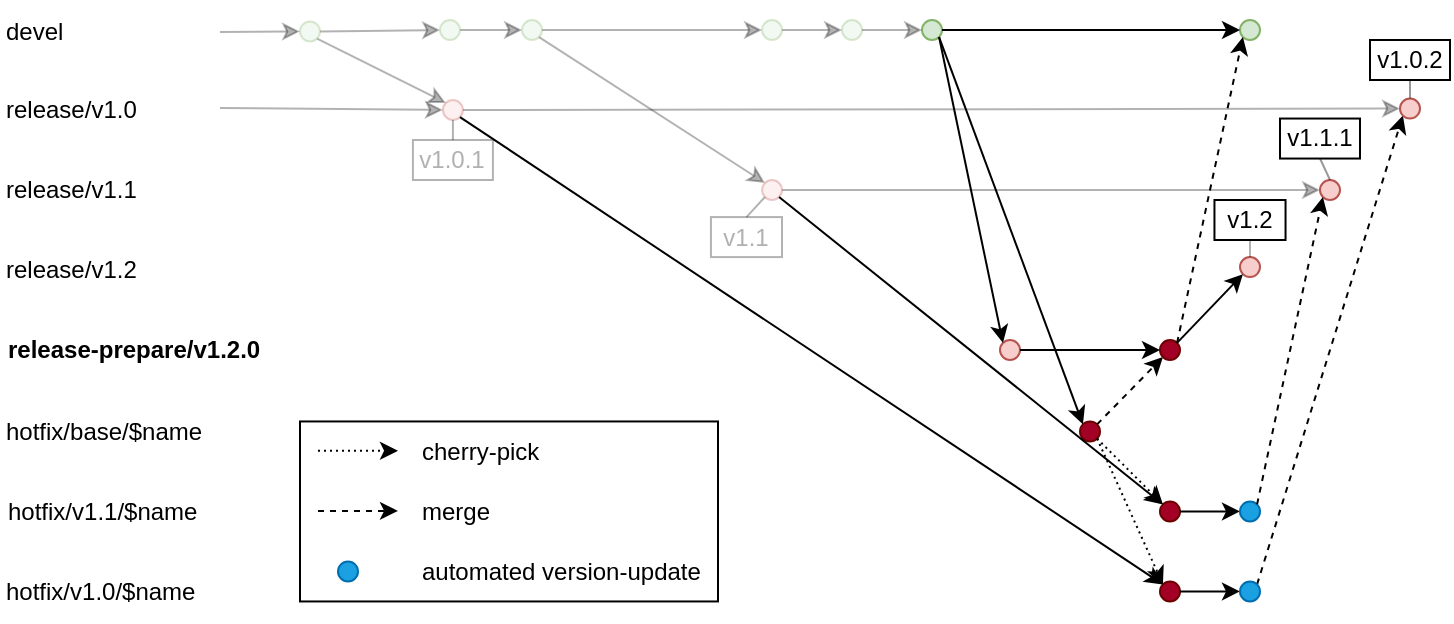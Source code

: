 <mxfile version="23.1.2" type="device">
  <diagram name="Page-1" id="dLwhz5DVbyxE5WvvUJUZ">
    <mxGraphModel dx="1606" dy="438" grid="1" gridSize="10" guides="1" tooltips="1" connect="1" arrows="1" fold="1" page="1" pageScale="1" pageWidth="827" pageHeight="1169" math="0" shadow="0">
      <root>
        <mxCell id="0" />
        <mxCell id="1" parent="0" />
        <mxCell id="K-GoSivaRkq_Ob8d4XmJ-97" value="" style="rounded=0;whiteSpace=wrap;html=1;fillColor=none;" parent="1" vertex="1">
          <mxGeometry y="520.73" width="209" height="90" as="geometry" />
        </mxCell>
        <mxCell id="K-GoSivaRkq_Ob8d4XmJ-8" value="&lt;div&gt;devel&lt;/div&gt;" style="text;html=1;strokeColor=none;fillColor=none;align=left;verticalAlign=middle;whiteSpace=wrap;rounded=0;" parent="1" vertex="1">
          <mxGeometry x="-149.46" y="310.73" width="60" height="30" as="geometry" />
        </mxCell>
        <mxCell id="K-GoSivaRkq_Ob8d4XmJ-9" value="release/v1.0" style="text;html=1;strokeColor=none;fillColor=none;align=left;verticalAlign=middle;whiteSpace=wrap;rounded=0;" parent="1" vertex="1">
          <mxGeometry x="-149.46" y="350" width="70" height="30" as="geometry" />
        </mxCell>
        <mxCell id="K-GoSivaRkq_Ob8d4XmJ-10" value="" style="endArrow=classic;html=1;rounded=0;exitX=1;exitY=0.5;exitDx=0;exitDy=0;opacity=30;endFill=1;entryX=0;entryY=0.5;entryDx=0;entryDy=0;" parent="1" source="K-GoSivaRkq_Ob8d4XmJ-17" target="K-GoSivaRkq_Ob8d4XmJ-81" edge="1">
          <mxGeometry width="50" height="50" relative="1" as="geometry">
            <mxPoint y="364.1" as="sourcePoint" />
            <mxPoint x="311" y="364.27" as="targetPoint" />
          </mxGeometry>
        </mxCell>
        <mxCell id="K-GoSivaRkq_Ob8d4XmJ-12" value="" style="endArrow=classic;html=1;rounded=0;entryX=0;entryY=0.5;entryDx=0;entryDy=0;exitX=1;exitY=0.5;exitDx=0;exitDy=0;textOpacity=30;opacity=30;" parent="1" source="K-GoSivaRkq_Ob8d4XmJ-56" target="K-GoSivaRkq_Ob8d4XmJ-14" edge="1">
          <mxGeometry width="50" height="50" relative="1" as="geometry">
            <mxPoint x="1" y="325" as="sourcePoint" />
            <mxPoint x="-49" y="325" as="targetPoint" />
          </mxGeometry>
        </mxCell>
        <mxCell id="K-GoSivaRkq_Ob8d4XmJ-13" value="" style="edgeStyle=orthogonalEdgeStyle;rounded=0;orthogonalLoop=1;jettySize=auto;html=1;textOpacity=30;opacity=30;" parent="1" source="K-GoSivaRkq_Ob8d4XmJ-14" target="K-GoSivaRkq_Ob8d4XmJ-35" edge="1">
          <mxGeometry relative="1" as="geometry" />
        </mxCell>
        <mxCell id="K-GoSivaRkq_Ob8d4XmJ-14" value="" style="ellipse;whiteSpace=wrap;html=1;aspect=fixed;fillColor=#d5e8d4;strokeColor=#82b366;textOpacity=30;opacity=30;" parent="1" vertex="1">
          <mxGeometry x="70" y="320" width="10" height="10" as="geometry" />
        </mxCell>
        <mxCell id="K-GoSivaRkq_Ob8d4XmJ-16" value="" style="endArrow=classic;html=1;rounded=0;endFill=1;textOpacity=30;opacity=30;" parent="1" target="K-GoSivaRkq_Ob8d4XmJ-17" edge="1">
          <mxGeometry width="50" height="50" relative="1" as="geometry">
            <mxPoint x="-40" y="364" as="sourcePoint" />
            <mxPoint x="31" y="364.27" as="targetPoint" />
          </mxGeometry>
        </mxCell>
        <mxCell id="K-GoSivaRkq_Ob8d4XmJ-17" value="" style="ellipse;whiteSpace=wrap;html=1;aspect=fixed;fillColor=#f8cecc;strokeColor=#b85450;textOpacity=30;opacity=30;" parent="1" vertex="1">
          <mxGeometry x="71.46" y="360" width="10" height="10" as="geometry" />
        </mxCell>
        <mxCell id="K-GoSivaRkq_Ob8d4XmJ-18" value="" style="endArrow=classic;html=1;rounded=0;entryX=0;entryY=0;entryDx=0;entryDy=0;exitX=1;exitY=1;exitDx=0;exitDy=0;textOpacity=30;opacity=30;" parent="1" source="K-GoSivaRkq_Ob8d4XmJ-56" target="K-GoSivaRkq_Ob8d4XmJ-17" edge="1">
          <mxGeometry width="50" height="50" relative="1" as="geometry">
            <mxPoint y="330" as="sourcePoint" />
            <mxPoint x="31.46" y="360.73" as="targetPoint" />
          </mxGeometry>
        </mxCell>
        <mxCell id="K-GoSivaRkq_Ob8d4XmJ-19" value="v1.0.1" style="rounded=0;whiteSpace=wrap;html=1;opacity=30;textOpacity=30;" parent="1" vertex="1">
          <mxGeometry x="56.46" y="380" width="40" height="20" as="geometry" />
        </mxCell>
        <mxCell id="K-GoSivaRkq_Ob8d4XmJ-20" value="" style="endArrow=none;html=1;rounded=0;exitX=0.5;exitY=1;exitDx=0;exitDy=0;opacity=30;textOpacity=30;" parent="1" edge="1">
          <mxGeometry width="50" height="50" relative="1" as="geometry">
            <mxPoint x="76.46" y="370" as="sourcePoint" />
            <mxPoint x="76.46" y="380" as="targetPoint" />
          </mxGeometry>
        </mxCell>
        <mxCell id="K-GoSivaRkq_Ob8d4XmJ-21" value="hotfix/base/$name" style="text;html=1;strokeColor=none;fillColor=none;align=left;verticalAlign=middle;whiteSpace=wrap;rounded=0;" parent="1" vertex="1">
          <mxGeometry x="-149.46" y="510.73" width="229.46" height="30" as="geometry" />
        </mxCell>
        <mxCell id="K-GoSivaRkq_Ob8d4XmJ-24" value="" style="ellipse;whiteSpace=wrap;html=1;aspect=fixed;fillColor=#d5e8d4;strokeColor=#82b366;textOpacity=30;opacity=30;" parent="1" vertex="1">
          <mxGeometry x="271" y="320" width="10" height="10" as="geometry" />
        </mxCell>
        <mxCell id="K-GoSivaRkq_Ob8d4XmJ-25" value="" style="endArrow=classic;html=1;rounded=0;exitX=1;exitY=0.5;exitDx=0;exitDy=0;entryX=0;entryY=0.5;entryDx=0;entryDy=0;textOpacity=30;opacity=30;" parent="1" target="K-GoSivaRkq_Ob8d4XmJ-24" edge="1">
          <mxGeometry width="50" height="50" relative="1" as="geometry">
            <mxPoint x="241" y="325" as="sourcePoint" />
            <mxPoint x="591" y="631" as="targetPoint" />
          </mxGeometry>
        </mxCell>
        <mxCell id="K-GoSivaRkq_Ob8d4XmJ-26" value="" style="endArrow=classic;html=1;rounded=0;exitX=1;exitY=0.5;exitDx=0;exitDy=0;endFill=1;entryX=0;entryY=0.5;entryDx=0;entryDy=0;opacity=30;" parent="1" source="K-GoSivaRkq_Ob8d4XmJ-29" target="K-GoSivaRkq_Ob8d4XmJ-80" edge="1">
          <mxGeometry width="50" height="50" relative="1" as="geometry">
            <mxPoint x="161" y="404.1" as="sourcePoint" />
            <mxPoint x="311.54" y="404.27" as="targetPoint" />
          </mxGeometry>
        </mxCell>
        <mxCell id="K-GoSivaRkq_Ob8d4XmJ-28" value="" style="ellipse;whiteSpace=wrap;html=1;aspect=fixed;fillColor=#d5e8d4;strokeColor=#82b366;textOpacity=30;opacity=30;" parent="1" vertex="1">
          <mxGeometry x="231" y="320" width="10" height="10" as="geometry" />
        </mxCell>
        <mxCell id="K-GoSivaRkq_Ob8d4XmJ-29" value="" style="ellipse;whiteSpace=wrap;html=1;aspect=fixed;fillColor=#f8cecc;strokeColor=#b85450;textOpacity=30;opacity=30;" parent="1" vertex="1">
          <mxGeometry x="231" y="400" width="10" height="10" as="geometry" />
        </mxCell>
        <mxCell id="K-GoSivaRkq_Ob8d4XmJ-31" value="&lt;div&gt;v1.1&lt;/div&gt;" style="rounded=0;whiteSpace=wrap;html=1;opacity=30;textOpacity=30;" parent="1" vertex="1">
          <mxGeometry x="205.46" y="418.54" width="35.54" height="20" as="geometry" />
        </mxCell>
        <mxCell id="K-GoSivaRkq_Ob8d4XmJ-32" value="" style="endArrow=none;html=1;rounded=0;exitX=0;exitY=1;exitDx=0;exitDy=0;opacity=30;entryX=0.5;entryY=0;entryDx=0;entryDy=0;textOpacity=30;" parent="1" source="K-GoSivaRkq_Ob8d4XmJ-29" target="K-GoSivaRkq_Ob8d4XmJ-31" edge="1">
          <mxGeometry width="50" height="50" relative="1" as="geometry">
            <mxPoint x="236" y="410" as="sourcePoint" />
            <mxPoint x="236" y="420" as="targetPoint" />
          </mxGeometry>
        </mxCell>
        <mxCell id="K-GoSivaRkq_Ob8d4XmJ-33" value="release/v1.1" style="text;html=1;strokeColor=none;fillColor=none;align=left;verticalAlign=middle;whiteSpace=wrap;rounded=0;" parent="1" vertex="1">
          <mxGeometry x="-149.46" y="390" width="70" height="30" as="geometry" />
        </mxCell>
        <mxCell id="K-GoSivaRkq_Ob8d4XmJ-34" value="" style="edgeStyle=orthogonalEdgeStyle;rounded=0;orthogonalLoop=1;jettySize=auto;html=1;entryX=0;entryY=0.5;entryDx=0;entryDy=0;textOpacity=30;opacity=30;" parent="1" source="K-GoSivaRkq_Ob8d4XmJ-35" target="K-GoSivaRkq_Ob8d4XmJ-28" edge="1">
          <mxGeometry relative="1" as="geometry" />
        </mxCell>
        <mxCell id="K-GoSivaRkq_Ob8d4XmJ-35" value="" style="ellipse;whiteSpace=wrap;html=1;aspect=fixed;fillColor=#d5e8d4;strokeColor=#82b366;textOpacity=30;opacity=30;" parent="1" vertex="1">
          <mxGeometry x="111" y="320" width="10" height="10" as="geometry" />
        </mxCell>
        <mxCell id="K-GoSivaRkq_Ob8d4XmJ-47" value="" style="endArrow=classic;html=1;rounded=0;entryX=0;entryY=0;entryDx=0;entryDy=0;exitX=1;exitY=1;exitDx=0;exitDy=0;textOpacity=30;opacity=30;" parent="1" source="K-GoSivaRkq_Ob8d4XmJ-35" target="K-GoSivaRkq_Ob8d4XmJ-29" edge="1">
          <mxGeometry width="50" height="50" relative="1" as="geometry">
            <mxPoint x="71" y="530" as="sourcePoint" />
            <mxPoint x="152.464" y="361.464" as="targetPoint" />
          </mxGeometry>
        </mxCell>
        <mxCell id="K-GoSivaRkq_Ob8d4XmJ-51" value="" style="ellipse;whiteSpace=wrap;html=1;aspect=fixed;fillColor=#d5e8d4;strokeColor=#82b366;" parent="1" vertex="1">
          <mxGeometry x="311" y="320" width="10" height="10" as="geometry" />
        </mxCell>
        <mxCell id="K-GoSivaRkq_Ob8d4XmJ-52" value="" style="endArrow=classic;html=1;rounded=0;exitX=1;exitY=0.5;exitDx=0;exitDy=0;entryX=0;entryY=0.5;entryDx=0;entryDy=0;opacity=30;" parent="1" target="K-GoSivaRkq_Ob8d4XmJ-51" edge="1">
          <mxGeometry width="50" height="50" relative="1" as="geometry">
            <mxPoint x="281" y="325" as="sourcePoint" />
            <mxPoint x="631" y="631" as="targetPoint" />
          </mxGeometry>
        </mxCell>
        <mxCell id="K-GoSivaRkq_Ob8d4XmJ-53" value="" style="ellipse;whiteSpace=wrap;html=1;aspect=fixed;fillColor=#a20025;strokeColor=#6F0000;fontColor=#ffffff;" parent="1" vertex="1">
          <mxGeometry x="390" y="520.73" width="10" height="10" as="geometry" />
        </mxCell>
        <mxCell id="K-GoSivaRkq_Ob8d4XmJ-54" value="" style="endArrow=classic;html=1;rounded=0;entryX=0;entryY=0;entryDx=0;entryDy=0;exitX=1;exitY=1;exitDx=0;exitDy=0;" parent="1" source="K-GoSivaRkq_Ob8d4XmJ-51" target="K-GoSivaRkq_Ob8d4XmJ-53" edge="1">
          <mxGeometry width="50" height="50" relative="1" as="geometry">
            <mxPoint x="120" y="330" as="sourcePoint" />
            <mxPoint x="312" y="362" as="targetPoint" />
          </mxGeometry>
        </mxCell>
        <mxCell id="K-GoSivaRkq_Ob8d4XmJ-56" value="" style="ellipse;whiteSpace=wrap;html=1;aspect=fixed;fillColor=#d5e8d4;strokeColor=#82b366;textOpacity=30;opacity=30;" parent="1" vertex="1">
          <mxGeometry y="320.73" width="10" height="10" as="geometry" />
        </mxCell>
        <mxCell id="K-GoSivaRkq_Ob8d4XmJ-57" value="release-prepare/v1.2.0" style="text;html=1;strokeColor=none;fillColor=none;align=left;verticalAlign=middle;whiteSpace=wrap;rounded=0;fontStyle=1" parent="1" vertex="1">
          <mxGeometry x="-148.0" y="470.0" width="229.46" height="30" as="geometry" />
        </mxCell>
        <mxCell id="K-GoSivaRkq_Ob8d4XmJ-58" value="hotfix/v1.1/$name" style="text;html=1;strokeColor=none;fillColor=none;align=left;verticalAlign=middle;whiteSpace=wrap;rounded=0;" parent="1" vertex="1">
          <mxGeometry x="-148.0" y="550.73" width="229.46" height="30" as="geometry" />
        </mxCell>
        <mxCell id="K-GoSivaRkq_Ob8d4XmJ-59" value="hotfix/v1.0/$name" style="text;html=1;strokeColor=none;fillColor=none;align=left;verticalAlign=middle;whiteSpace=wrap;rounded=0;" parent="1" vertex="1">
          <mxGeometry x="-149.46" y="590.73" width="229.46" height="30" as="geometry" />
        </mxCell>
        <mxCell id="K-GoSivaRkq_Ob8d4XmJ-60" value="" style="ellipse;whiteSpace=wrap;html=1;aspect=fixed;fillColor=#f8cecc;strokeColor=#b85450;" parent="1" vertex="1">
          <mxGeometry x="350" y="480.0" width="10" height="10" as="geometry" />
        </mxCell>
        <mxCell id="K-GoSivaRkq_Ob8d4XmJ-62" value="" style="endArrow=classic;html=1;rounded=0;exitX=1;exitY=1;exitDx=0;exitDy=0;entryX=0;entryY=0;entryDx=0;entryDy=0;" parent="1" source="K-GoSivaRkq_Ob8d4XmJ-51" target="K-GoSivaRkq_Ob8d4XmJ-60" edge="1">
          <mxGeometry width="50" height="50" relative="1" as="geometry">
            <mxPoint x="130" y="339" as="sourcePoint" />
            <mxPoint x="400" y="480" as="targetPoint" />
          </mxGeometry>
        </mxCell>
        <mxCell id="K-GoSivaRkq_Ob8d4XmJ-63" value="" style="endArrow=classic;html=1;rounded=0;entryX=0;entryY=1;entryDx=0;entryDy=0;exitX=1;exitY=0;exitDx=0;exitDy=0;dashed=1;" parent="1" source="K-GoSivaRkq_Ob8d4XmJ-53" target="K-GoSivaRkq_Ob8d4XmJ-64" edge="1">
          <mxGeometry width="50" height="50" relative="1" as="geometry">
            <mxPoint x="178" y="389.73" as="sourcePoint" />
            <mxPoint x="290" y="461.73" as="targetPoint" />
          </mxGeometry>
        </mxCell>
        <mxCell id="K-GoSivaRkq_Ob8d4XmJ-64" value="" style="ellipse;whiteSpace=wrap;html=1;aspect=fixed;fillColor=#a20025;strokeColor=#6F0000;fontColor=#ffffff;" parent="1" vertex="1">
          <mxGeometry x="430" y="480.0" width="10" height="10" as="geometry" />
        </mxCell>
        <mxCell id="K-GoSivaRkq_Ob8d4XmJ-65" value="" style="endArrow=classic;html=1;rounded=0;entryX=0;entryY=0.5;entryDx=0;entryDy=0;exitX=1;exitY=0.5;exitDx=0;exitDy=0;" parent="1" source="K-GoSivaRkq_Ob8d4XmJ-60" target="K-GoSivaRkq_Ob8d4XmJ-64" edge="1">
          <mxGeometry width="50" height="50" relative="1" as="geometry">
            <mxPoint x="398" y="457" as="sourcePoint" />
            <mxPoint x="438" y="495" as="targetPoint" />
          </mxGeometry>
        </mxCell>
        <mxCell id="K-GoSivaRkq_Ob8d4XmJ-66" value="" style="ellipse;whiteSpace=wrap;html=1;aspect=fixed;fillColor=#d5e8d4;strokeColor=#82b366;" parent="1" vertex="1">
          <mxGeometry x="470" y="320" width="10" height="10" as="geometry" />
        </mxCell>
        <mxCell id="K-GoSivaRkq_Ob8d4XmJ-67" value="" style="endArrow=classic;html=1;rounded=0;entryX=0;entryY=1;entryDx=0;entryDy=0;exitX=1;exitY=0;exitDx=0;exitDy=0;dashed=1;" parent="1" source="K-GoSivaRkq_Ob8d4XmJ-64" target="K-GoSivaRkq_Ob8d4XmJ-66" edge="1">
          <mxGeometry width="50" height="50" relative="1" as="geometry">
            <mxPoint x="370" y="457" as="sourcePoint" />
            <mxPoint x="410" y="495" as="targetPoint" />
          </mxGeometry>
        </mxCell>
        <mxCell id="K-GoSivaRkq_Ob8d4XmJ-68" value="" style="endArrow=classic;html=1;rounded=0;exitX=1;exitY=0.5;exitDx=0;exitDy=0;entryX=0;entryY=0.5;entryDx=0;entryDy=0;" parent="1" source="K-GoSivaRkq_Ob8d4XmJ-51" target="K-GoSivaRkq_Ob8d4XmJ-66" edge="1">
          <mxGeometry width="50" height="50" relative="1" as="geometry">
            <mxPoint x="291" y="335" as="sourcePoint" />
            <mxPoint x="321" y="335" as="targetPoint" />
          </mxGeometry>
        </mxCell>
        <mxCell id="K-GoSivaRkq_Ob8d4XmJ-69" value="" style="ellipse;whiteSpace=wrap;html=1;aspect=fixed;fillColor=#a20025;strokeColor=#6F0000;fontColor=#ffffff;" parent="1" vertex="1">
          <mxGeometry x="430" y="600.73" width="10" height="10" as="geometry" />
        </mxCell>
        <mxCell id="K-GoSivaRkq_Ob8d4XmJ-70" value="" style="endArrow=classic;html=1;rounded=0;entryX=0;entryY=0;entryDx=0;entryDy=0;exitX=1;exitY=1;exitDx=0;exitDy=0;" parent="1" source="K-GoSivaRkq_Ob8d4XmJ-17" target="K-GoSivaRkq_Ob8d4XmJ-69" edge="1">
          <mxGeometry width="50" height="50" relative="1" as="geometry">
            <mxPoint x="330" y="339" as="sourcePoint" />
            <mxPoint x="411" y="491" as="targetPoint" />
          </mxGeometry>
        </mxCell>
        <mxCell id="K-GoSivaRkq_Ob8d4XmJ-71" value="" style="endArrow=classic;html=1;rounded=0;entryX=0;entryY=0;entryDx=0;entryDy=0;dashed=1;exitX=1;exitY=1;exitDx=0;exitDy=0;dashPattern=1 2;" parent="1" source="K-GoSivaRkq_Ob8d4XmJ-53" target="K-GoSivaRkq_Ob8d4XmJ-69" edge="1">
          <mxGeometry width="50" height="50" relative="1" as="geometry">
            <mxPoint x="169" y="375.73" as="sourcePoint" />
            <mxPoint x="399" y="494.73" as="targetPoint" />
          </mxGeometry>
        </mxCell>
        <mxCell id="K-GoSivaRkq_Ob8d4XmJ-72" value="" style="ellipse;whiteSpace=wrap;html=1;aspect=fixed;fillColor=#a20025;strokeColor=#6F0000;fontColor=#ffffff;" parent="1" vertex="1">
          <mxGeometry x="430" y="560.73" width="10" height="10" as="geometry" />
        </mxCell>
        <mxCell id="K-GoSivaRkq_Ob8d4XmJ-73" value="" style="endArrow=classic;html=1;rounded=0;dashed=1;dashPattern=1 2;entryX=0;entryY=0;entryDx=0;entryDy=0;exitX=1;exitY=1;exitDx=0;exitDy=0;" parent="1" target="K-GoSivaRkq_Ob8d4XmJ-72" edge="1" source="K-GoSivaRkq_Ob8d4XmJ-53">
          <mxGeometry width="50" height="50" relative="1" as="geometry">
            <mxPoint x="398" y="490.73" as="sourcePoint" />
            <mxPoint x="438" y="565.73" as="targetPoint" />
          </mxGeometry>
        </mxCell>
        <mxCell id="K-GoSivaRkq_Ob8d4XmJ-75" value="" style="endArrow=classic;html=1;rounded=0;entryX=0;entryY=0.5;entryDx=0;entryDy=0;exitX=1;exitY=0.5;exitDx=0;exitDy=0;" parent="1" source="K-GoSivaRkq_Ob8d4XmJ-69" target="K-GoSivaRkq_Ob8d4XmJ-77" edge="1">
          <mxGeometry width="50" height="50" relative="1" as="geometry">
            <mxPoint x="450" y="575.73" as="sourcePoint" />
            <mxPoint x="480" y="575.73" as="targetPoint" />
          </mxGeometry>
        </mxCell>
        <mxCell id="K-GoSivaRkq_Ob8d4XmJ-76" value="" style="endArrow=classic;html=1;rounded=0;entryX=0;entryY=1;entryDx=0;entryDy=0;exitX=1;exitY=0;exitDx=0;exitDy=0;dashed=1;" parent="1" source="K-GoSivaRkq_Ob8d4XmJ-77" target="K-GoSivaRkq_Ob8d4XmJ-81" edge="1">
          <mxGeometry width="50" height="50" relative="1" as="geometry">
            <mxPoint x="430" y="505" as="sourcePoint" />
            <mxPoint x="460" y="505" as="targetPoint" />
          </mxGeometry>
        </mxCell>
        <mxCell id="K-GoSivaRkq_Ob8d4XmJ-78" value="" style="endArrow=classic;html=1;rounded=0;entryX=0;entryY=0.5;entryDx=0;entryDy=0;exitX=1;exitY=0.5;exitDx=0;exitDy=0;" parent="1" source="K-GoSivaRkq_Ob8d4XmJ-72" target="K-GoSivaRkq_Ob8d4XmJ-79" edge="1">
          <mxGeometry width="50" height="50" relative="1" as="geometry">
            <mxPoint x="440" y="565.73" as="sourcePoint" />
            <mxPoint x="490" y="505.73" as="targetPoint" />
          </mxGeometry>
        </mxCell>
        <mxCell id="K-GoSivaRkq_Ob8d4XmJ-77" value="" style="ellipse;whiteSpace=wrap;html=1;aspect=fixed;fillColor=#1ba1e2;strokeColor=#006EAF;fontColor=#ffffff;" parent="1" vertex="1">
          <mxGeometry x="470" y="600.73" width="10" height="10" as="geometry" />
        </mxCell>
        <mxCell id="K-GoSivaRkq_Ob8d4XmJ-79" value="" style="ellipse;whiteSpace=wrap;html=1;aspect=fixed;fillColor=#1ba1e2;strokeColor=#006EAF;fontColor=#ffffff;" parent="1" vertex="1">
          <mxGeometry x="470" y="560.73" width="10" height="10" as="geometry" />
        </mxCell>
        <mxCell id="K-GoSivaRkq_Ob8d4XmJ-80" value="" style="ellipse;whiteSpace=wrap;html=1;aspect=fixed;fillColor=#f8cecc;strokeColor=#b85450;" parent="1" vertex="1">
          <mxGeometry x="510" y="400" width="10" height="10" as="geometry" />
        </mxCell>
        <mxCell id="K-GoSivaRkq_Ob8d4XmJ-81" value="" style="ellipse;whiteSpace=wrap;html=1;aspect=fixed;fillColor=#f8cecc;strokeColor=#b85450;" parent="1" vertex="1">
          <mxGeometry x="550" y="359.27" width="10" height="10" as="geometry" />
        </mxCell>
        <mxCell id="K-GoSivaRkq_Ob8d4XmJ-82" value="" style="endArrow=classic;html=1;rounded=0;entryX=0;entryY=1;entryDx=0;entryDy=0;exitX=1;exitY=0;exitDx=0;exitDy=0;dashed=1;" parent="1" source="K-GoSivaRkq_Ob8d4XmJ-79" target="K-GoSivaRkq_Ob8d4XmJ-80" edge="1">
          <mxGeometry width="50" height="50" relative="1" as="geometry">
            <mxPoint x="460" y="535" as="sourcePoint" />
            <mxPoint x="491" y="379" as="targetPoint" />
          </mxGeometry>
        </mxCell>
        <mxCell id="K-GoSivaRkq_Ob8d4XmJ-83" value="v1.0.2" style="rounded=0;whiteSpace=wrap;html=1;" parent="1" vertex="1">
          <mxGeometry x="535" y="330" width="40" height="20" as="geometry" />
        </mxCell>
        <mxCell id="K-GoSivaRkq_Ob8d4XmJ-86" value="" style="endArrow=none;html=1;rounded=0;exitX=0.5;exitY=0;exitDx=0;exitDy=0;opacity=40;entryX=0.5;entryY=1;entryDx=0;entryDy=0;" parent="1" source="K-GoSivaRkq_Ob8d4XmJ-81" target="K-GoSivaRkq_Ob8d4XmJ-83" edge="1">
          <mxGeometry width="50" height="50" relative="1" as="geometry">
            <mxPoint x="600" y="369.27" as="sourcePoint" />
            <mxPoint x="600" y="379.27" as="targetPoint" />
          </mxGeometry>
        </mxCell>
        <mxCell id="K-GoSivaRkq_Ob8d4XmJ-87" value="v1.1.1" style="rounded=0;whiteSpace=wrap;html=1;" parent="1" vertex="1">
          <mxGeometry x="490" y="369.27" width="40" height="20" as="geometry" />
        </mxCell>
        <mxCell id="K-GoSivaRkq_Ob8d4XmJ-88" value="" style="endArrow=none;html=1;rounded=0;exitX=0.5;exitY=0;exitDx=0;exitDy=0;opacity=40;entryX=0.5;entryY=1;entryDx=0;entryDy=0;" parent="1" source="K-GoSivaRkq_Ob8d4XmJ-80" target="K-GoSivaRkq_Ob8d4XmJ-87" edge="1">
          <mxGeometry width="50" height="50" relative="1" as="geometry">
            <mxPoint x="520" y="407.54" as="sourcePoint" />
            <mxPoint x="561" y="418.54" as="targetPoint" />
          </mxGeometry>
        </mxCell>
        <mxCell id="K-GoSivaRkq_Ob8d4XmJ-89" value="" style="endArrow=classic;html=1;rounded=0;endFill=1;entryX=0;entryY=0.5;entryDx=0;entryDy=0;textOpacity=30;opacity=30;" parent="1" target="K-GoSivaRkq_Ob8d4XmJ-56" edge="1">
          <mxGeometry width="50" height="50" relative="1" as="geometry">
            <mxPoint x="-40" y="326" as="sourcePoint" />
            <mxPoint x="81" y="375" as="targetPoint" />
          </mxGeometry>
        </mxCell>
        <mxCell id="K-GoSivaRkq_Ob8d4XmJ-90" value="" style="endArrow=classic;html=1;rounded=0;dashed=1;dashPattern=1 2;" parent="1" edge="1">
          <mxGeometry width="50" height="50" relative="1" as="geometry">
            <mxPoint x="9" y="535.39" as="sourcePoint" />
            <mxPoint x="49" y="535.39" as="targetPoint" />
          </mxGeometry>
        </mxCell>
        <mxCell id="K-GoSivaRkq_Ob8d4XmJ-91" value="&lt;div align=&quot;left&quot;&gt;cherry-pick&lt;/div&gt;" style="text;html=1;align=left;verticalAlign=middle;resizable=0;points=[];autosize=1;strokeColor=none;fillColor=none;" parent="1" vertex="1">
          <mxGeometry x="59" y="520.73" width="80" height="30" as="geometry" />
        </mxCell>
        <mxCell id="K-GoSivaRkq_Ob8d4XmJ-92" value="" style="ellipse;whiteSpace=wrap;html=1;aspect=fixed;fillColor=#1ba1e2;strokeColor=#006EAF;fontColor=#ffffff;" parent="1" vertex="1">
          <mxGeometry x="19" y="590.73" width="10" height="10" as="geometry" />
        </mxCell>
        <mxCell id="K-GoSivaRkq_Ob8d4XmJ-93" value="&lt;div align=&quot;left&quot;&gt;automated version-update&lt;br&gt;&lt;/div&gt;" style="text;html=1;align=left;verticalAlign=middle;resizable=0;points=[];autosize=1;strokeColor=none;fillColor=none;" parent="1" vertex="1">
          <mxGeometry x="59" y="580.73" width="160" height="30" as="geometry" />
        </mxCell>
        <mxCell id="K-GoSivaRkq_Ob8d4XmJ-98" value="" style="endArrow=classic;html=1;rounded=0;exitX=1;exitY=1;exitDx=0;exitDy=0;dashed=1;" parent="1" edge="1">
          <mxGeometry width="50" height="50" relative="1" as="geometry">
            <mxPoint x="9" y="565.44" as="sourcePoint" />
            <mxPoint x="49" y="565.44" as="targetPoint" />
          </mxGeometry>
        </mxCell>
        <mxCell id="K-GoSivaRkq_Ob8d4XmJ-99" value="merge" style="text;html=1;align=left;verticalAlign=middle;resizable=0;points=[];autosize=1;strokeColor=none;fillColor=none;" parent="1" vertex="1">
          <mxGeometry x="59" y="550.73" width="60" height="30" as="geometry" />
        </mxCell>
        <mxCell id="GebYGVgao1_99vfJlWTK-4" value="release/v1.2" style="text;html=1;strokeColor=none;fillColor=none;align=left;verticalAlign=middle;whiteSpace=wrap;rounded=0;" vertex="1" parent="1">
          <mxGeometry x="-149.46" y="430" width="70" height="30" as="geometry" />
        </mxCell>
        <mxCell id="GebYGVgao1_99vfJlWTK-5" value="" style="ellipse;whiteSpace=wrap;html=1;aspect=fixed;fillColor=#f8cecc;strokeColor=#b85450;" vertex="1" parent="1">
          <mxGeometry x="470" y="438.54" width="10" height="10" as="geometry" />
        </mxCell>
        <mxCell id="GebYGVgao1_99vfJlWTK-6" value="" style="endArrow=classic;html=1;rounded=0;exitX=1;exitY=0;exitDx=0;exitDy=0;entryX=0;entryY=1;entryDx=0;entryDy=0;" edge="1" parent="1" source="K-GoSivaRkq_Ob8d4XmJ-64" target="GebYGVgao1_99vfJlWTK-5">
          <mxGeometry width="50" height="50" relative="1" as="geometry">
            <mxPoint x="330" y="339" as="sourcePoint" />
            <mxPoint x="361" y="491" as="targetPoint" />
          </mxGeometry>
        </mxCell>
        <mxCell id="GebYGVgao1_99vfJlWTK-8" value="&lt;div&gt;v1.2&lt;/div&gt;" style="rounded=0;whiteSpace=wrap;html=1;" vertex="1" parent="1">
          <mxGeometry x="457.23" y="410" width="35.54" height="20" as="geometry" />
        </mxCell>
        <mxCell id="GebYGVgao1_99vfJlWTK-9" value="" style="endArrow=none;html=1;rounded=0;exitX=0.5;exitY=1;exitDx=0;exitDy=0;opacity=30;entryX=0.5;entryY=0;entryDx=0;entryDy=0;textOpacity=30;" edge="1" parent="1" source="GebYGVgao1_99vfJlWTK-8" target="GebYGVgao1_99vfJlWTK-5">
          <mxGeometry width="50" height="50" relative="1" as="geometry">
            <mxPoint x="242" y="419" as="sourcePoint" />
            <mxPoint x="233" y="429" as="targetPoint" />
          </mxGeometry>
        </mxCell>
        <mxCell id="GebYGVgao1_99vfJlWTK-10" value="" style="endArrow=classic;html=1;rounded=0;entryX=0;entryY=0;entryDx=0;entryDy=0;exitX=1;exitY=1;exitDx=0;exitDy=0;" edge="1" parent="1" source="K-GoSivaRkq_Ob8d4XmJ-29" target="K-GoSivaRkq_Ob8d4XmJ-72">
          <mxGeometry width="50" height="50" relative="1" as="geometry">
            <mxPoint x="130" y="339" as="sourcePoint" />
            <mxPoint x="401" y="532" as="targetPoint" />
          </mxGeometry>
        </mxCell>
      </root>
    </mxGraphModel>
  </diagram>
</mxfile>
